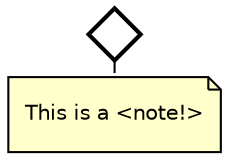 digraph "state transitions" {
  fontname="Helvetica" fontsize=12 penwidth=2.0 splines=true ordering=out compound=true overlap=scale nodesep=0.3 ranksep=0.1
  node [shape=plaintext style=filled fillcolor="#FFFFFF01" fontname=Helvetica fontsize=12 penwidth=2.0]
  edge [fontname=Helvetica fontsize=10]

  "^some_choice" [shape=diamond fixedsize=true width=0.35 height=0.35 fontsize=10 label=" " class="state choice" color="black"]
  "^some_choice" -> "^some_choice" [color="#FFFFFF01" fontcolor="black" class="state choice" label=<>]
    "note_^some_choice" [color=black fontcolor=black label="This is a <note!>\l" shape=note fontsize=10 fillcolor="#ffffcc" penwidth=1.0]
    "^some_choice" -> "note_^some_choice" [style=dashed arrowtail=none arrowhead=none]

}
